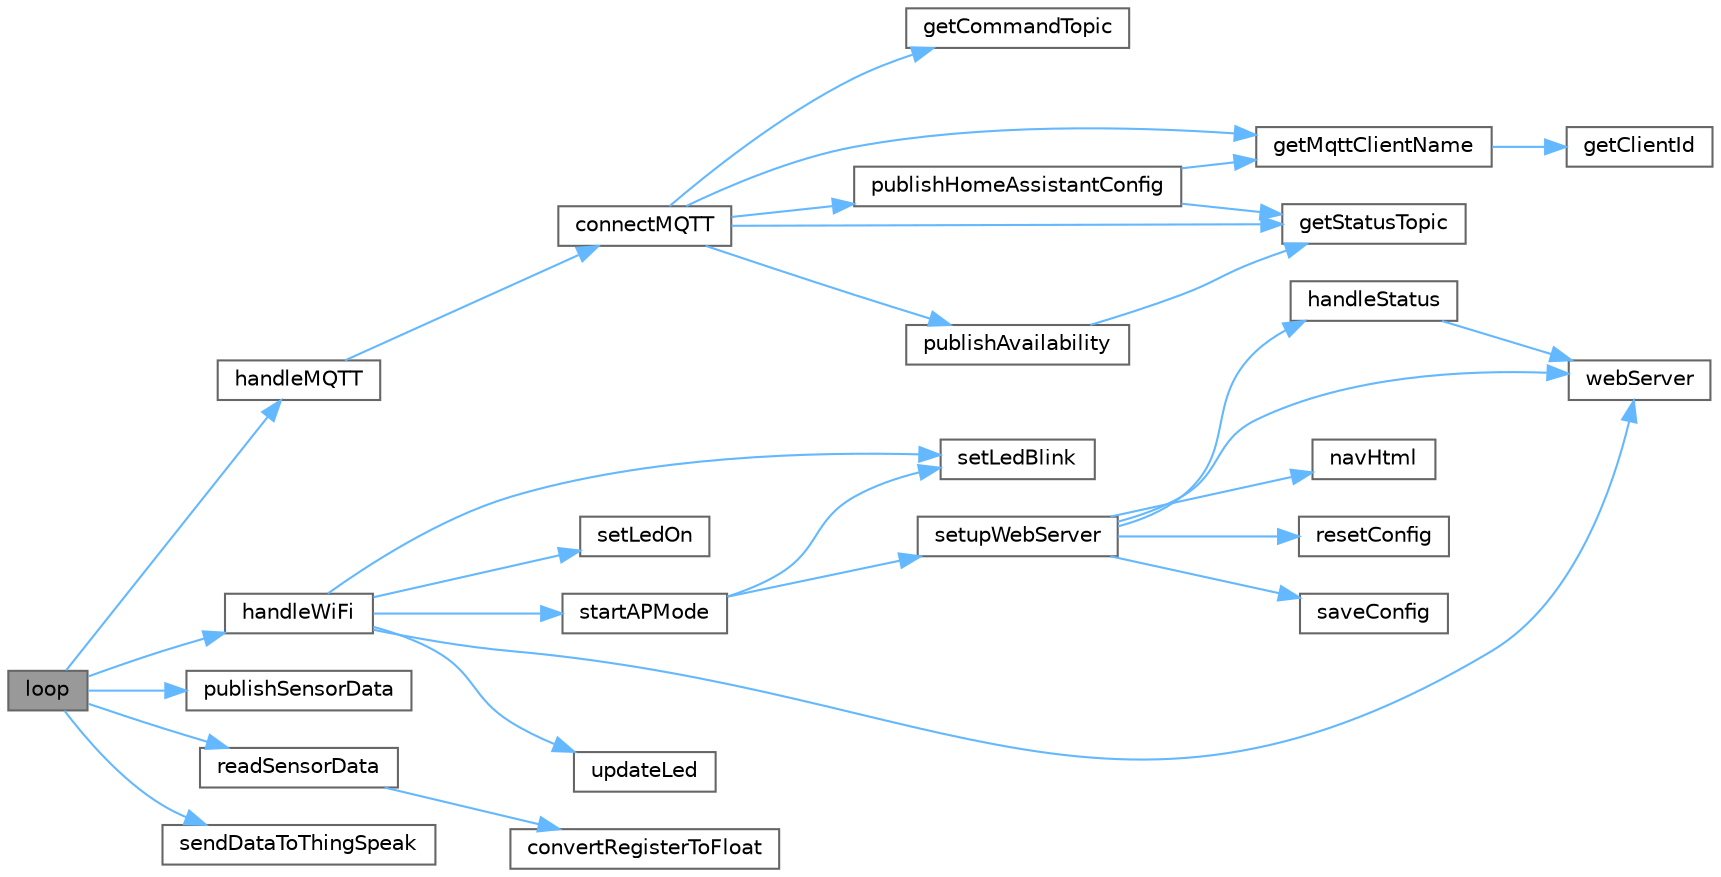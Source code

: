 digraph "loop"
{
 // LATEX_PDF_SIZE
  bgcolor="transparent";
  edge [fontname=Helvetica,fontsize=10,labelfontname=Helvetica,labelfontsize=10];
  node [fontname=Helvetica,fontsize=10,shape=box,height=0.2,width=0.4];
  rankdir="LR";
  Node1 [id="Node000001",label="loop",height=0.2,width=0.4,color="gray40", fillcolor="grey60", style="filled", fontcolor="black",tooltip=" "];
  Node1 -> Node2 [id="edge1_Node000001_Node000002",color="steelblue1",style="solid",tooltip=" "];
  Node2 [id="Node000002",label="handleMQTT",height=0.2,width=0.4,color="grey40", fillcolor="white", style="filled",URL="$mqtt__client_8cpp.html#a926aeaa7d52ebd60e289af8d6ef98600",tooltip=" "];
  Node2 -> Node3 [id="edge2_Node000002_Node000003",color="steelblue1",style="solid",tooltip=" "];
  Node3 [id="Node000003",label="connectMQTT",height=0.2,width=0.4,color="grey40", fillcolor="white", style="filled",URL="$mqtt__client_8cpp.html#ab5a788a03971cae1e5e641ae9b1d7fe0",tooltip=" "];
  Node3 -> Node4 [id="edge3_Node000003_Node000004",color="steelblue1",style="solid",tooltip=" "];
  Node4 [id="Node000004",label="getCommandTopic",height=0.2,width=0.4,color="grey40", fillcolor="white", style="filled",URL="$mqtt__client_8cpp.html#a57972325aef8cfc9b4112fda932dd6bf",tooltip=" "];
  Node3 -> Node5 [id="edge4_Node000003_Node000005",color="steelblue1",style="solid",tooltip=" "];
  Node5 [id="Node000005",label="getMqttClientName",height=0.2,width=0.4,color="grey40", fillcolor="white", style="filled",URL="$mqtt__client_8cpp.html#a681aa515ca2e6ecdbeed2635b88578d7",tooltip=" "];
  Node5 -> Node6 [id="edge5_Node000005_Node000006",color="steelblue1",style="solid",tooltip=" "];
  Node6 [id="Node000006",label="getClientId",height=0.2,width=0.4,color="grey40", fillcolor="white", style="filled",URL="$mqtt__client_8cpp.html#add6d3c0fdc5d81926c892afd692c776b",tooltip=" "];
  Node3 -> Node7 [id="edge6_Node000003_Node000007",color="steelblue1",style="solid",tooltip=" "];
  Node7 [id="Node000007",label="getStatusTopic",height=0.2,width=0.4,color="grey40", fillcolor="white", style="filled",URL="$mqtt__client_8cpp.html#a3da586210877e66ba92641dc5d6246e5",tooltip=" "];
  Node3 -> Node8 [id="edge7_Node000003_Node000008",color="steelblue1",style="solid",tooltip=" "];
  Node8 [id="Node000008",label="publishAvailability",height=0.2,width=0.4,color="grey40", fillcolor="white", style="filled",URL="$mqtt__client_8cpp.html#aaa9510911ee8e47743efa916df00c13b",tooltip=" "];
  Node8 -> Node7 [id="edge8_Node000008_Node000007",color="steelblue1",style="solid",tooltip=" "];
  Node3 -> Node9 [id="edge9_Node000003_Node000009",color="steelblue1",style="solid",tooltip=" "];
  Node9 [id="Node000009",label="publishHomeAssistantConfig",height=0.2,width=0.4,color="grey40", fillcolor="white", style="filled",URL="$mqtt__client_8cpp.html#ac49364afe5be3cf4e718ab09d67017da",tooltip=" "];
  Node9 -> Node5 [id="edge10_Node000009_Node000005",color="steelblue1",style="solid",tooltip=" "];
  Node9 -> Node7 [id="edge11_Node000009_Node000007",color="steelblue1",style="solid",tooltip=" "];
  Node1 -> Node10 [id="edge12_Node000001_Node000010",color="steelblue1",style="solid",tooltip=" "];
  Node10 [id="Node000010",label="handleWiFi",height=0.2,width=0.4,color="grey40", fillcolor="white", style="filled",URL="$wifi__manager_8cpp.html#aef11d16b4d8e760671e3487b2106b6b2",tooltip=" "];
  Node10 -> Node11 [id="edge13_Node000010_Node000011",color="steelblue1",style="solid",tooltip=" "];
  Node11 [id="Node000011",label="setLedBlink",height=0.2,width=0.4,color="grey40", fillcolor="white", style="filled",URL="$wifi__manager_8cpp.html#a5f70031f46d0339f5c544c194dfe7ed7",tooltip=" "];
  Node10 -> Node12 [id="edge14_Node000010_Node000012",color="steelblue1",style="solid",tooltip=" "];
  Node12 [id="Node000012",label="setLedOn",height=0.2,width=0.4,color="grey40", fillcolor="white", style="filled",URL="$wifi__manager_8cpp.html#a3e4fd9a252cddb70e2b894b1bc6c0f5a",tooltip=" "];
  Node10 -> Node13 [id="edge15_Node000010_Node000013",color="steelblue1",style="solid",tooltip=" "];
  Node13 [id="Node000013",label="startAPMode",height=0.2,width=0.4,color="grey40", fillcolor="white", style="filled",URL="$wifi__manager_8cpp.html#a9b3d409b1449092a0b4efaace9c666a2",tooltip=" "];
  Node13 -> Node11 [id="edge16_Node000013_Node000011",color="steelblue1",style="solid",tooltip=" "];
  Node13 -> Node14 [id="edge17_Node000013_Node000014",color="steelblue1",style="solid",tooltip=" "];
  Node14 [id="Node000014",label="setupWebServer",height=0.2,width=0.4,color="grey40", fillcolor="white", style="filled",URL="$wifi__manager_8cpp.html#ada2454c68167b49ab4f42817be2b4959",tooltip=" "];
  Node14 -> Node15 [id="edge18_Node000014_Node000015",color="steelblue1",style="solid",tooltip=" "];
  Node15 [id="Node000015",label="handleStatus",height=0.2,width=0.4,color="grey40", fillcolor="white", style="filled",URL="$wifi__manager_8cpp.html#a1e811785ccbaccda2e3e3457971720cb",tooltip=" "];
  Node15 -> Node16 [id="edge19_Node000015_Node000016",color="steelblue1",style="solid",tooltip=" "];
  Node16 [id="Node000016",label="webServer",height=0.2,width=0.4,color="grey40", fillcolor="white", style="filled",URL="$wifi__manager_8cpp.html#ae4f1791fd59f61a92af54c63a79ac112",tooltip=" "];
  Node14 -> Node17 [id="edge20_Node000014_Node000017",color="steelblue1",style="solid",tooltip=" "];
  Node17 [id="Node000017",label="navHtml",height=0.2,width=0.4,color="grey40", fillcolor="white", style="filled",URL="$wifi__manager_8cpp.html#ad30c0b8b33e60ccdb13f2e1cc08157c9",tooltip=" "];
  Node14 -> Node18 [id="edge21_Node000014_Node000018",color="steelblue1",style="solid",tooltip=" "];
  Node18 [id="Node000018",label="resetConfig",height=0.2,width=0.4,color="grey40", fillcolor="white", style="filled",URL="$config_8cpp.html#a6fa5204bcafe1db397da4a87b1690061",tooltip=" "];
  Node14 -> Node19 [id="edge22_Node000014_Node000019",color="steelblue1",style="solid",tooltip=" "];
  Node19 [id="Node000019",label="saveConfig",height=0.2,width=0.4,color="grey40", fillcolor="white", style="filled",URL="$config_8cpp.html#a688d00bbabd28fbaf9e0c50eca3adeae",tooltip=" "];
  Node14 -> Node16 [id="edge23_Node000014_Node000016",color="steelblue1",style="solid",tooltip=" "];
  Node10 -> Node20 [id="edge24_Node000010_Node000020",color="steelblue1",style="solid",tooltip=" "];
  Node20 [id="Node000020",label="updateLed",height=0.2,width=0.4,color="grey40", fillcolor="white", style="filled",URL="$wifi__manager_8cpp.html#aa43f68b6c12da400ebbda9664b030944",tooltip=" "];
  Node10 -> Node16 [id="edge25_Node000010_Node000016",color="steelblue1",style="solid",tooltip=" "];
  Node1 -> Node21 [id="edge26_Node000001_Node000021",color="steelblue1",style="solid",tooltip=" "];
  Node21 [id="Node000021",label="publishSensorData",height=0.2,width=0.4,color="grey40", fillcolor="white", style="filled",URL="$mqtt__client_8cpp.html#a9d23c1c2b3b5f9613a2215945494badb",tooltip=" "];
  Node1 -> Node22 [id="edge27_Node000001_Node000022",color="steelblue1",style="solid",tooltip=" "];
  Node22 [id="Node000022",label="readSensorData",height=0.2,width=0.4,color="grey40", fillcolor="white", style="filled",URL="$modbus__sensor_8cpp.html#a90317d8e6573d5ce69fcb7e55adf236e",tooltip=" "];
  Node22 -> Node23 [id="edge28_Node000022_Node000023",color="steelblue1",style="solid",tooltip=" "];
  Node23 [id="Node000023",label="convertRegisterToFloat",height=0.2,width=0.4,color="grey40", fillcolor="white", style="filled",URL="$modbus__sensor_8cpp.html#aca7d239567ef1281e0fd378082fd48ac",tooltip=" "];
  Node1 -> Node24 [id="edge29_Node000001_Node000024",color="steelblue1",style="solid",tooltip=" "];
  Node24 [id="Node000024",label="sendDataToThingSpeak",height=0.2,width=0.4,color="grey40", fillcolor="white", style="filled",URL="$thingspeak__client_8cpp.html#aaef2ba5628e59244986aa0c0f40b58cf",tooltip=" "];
}

